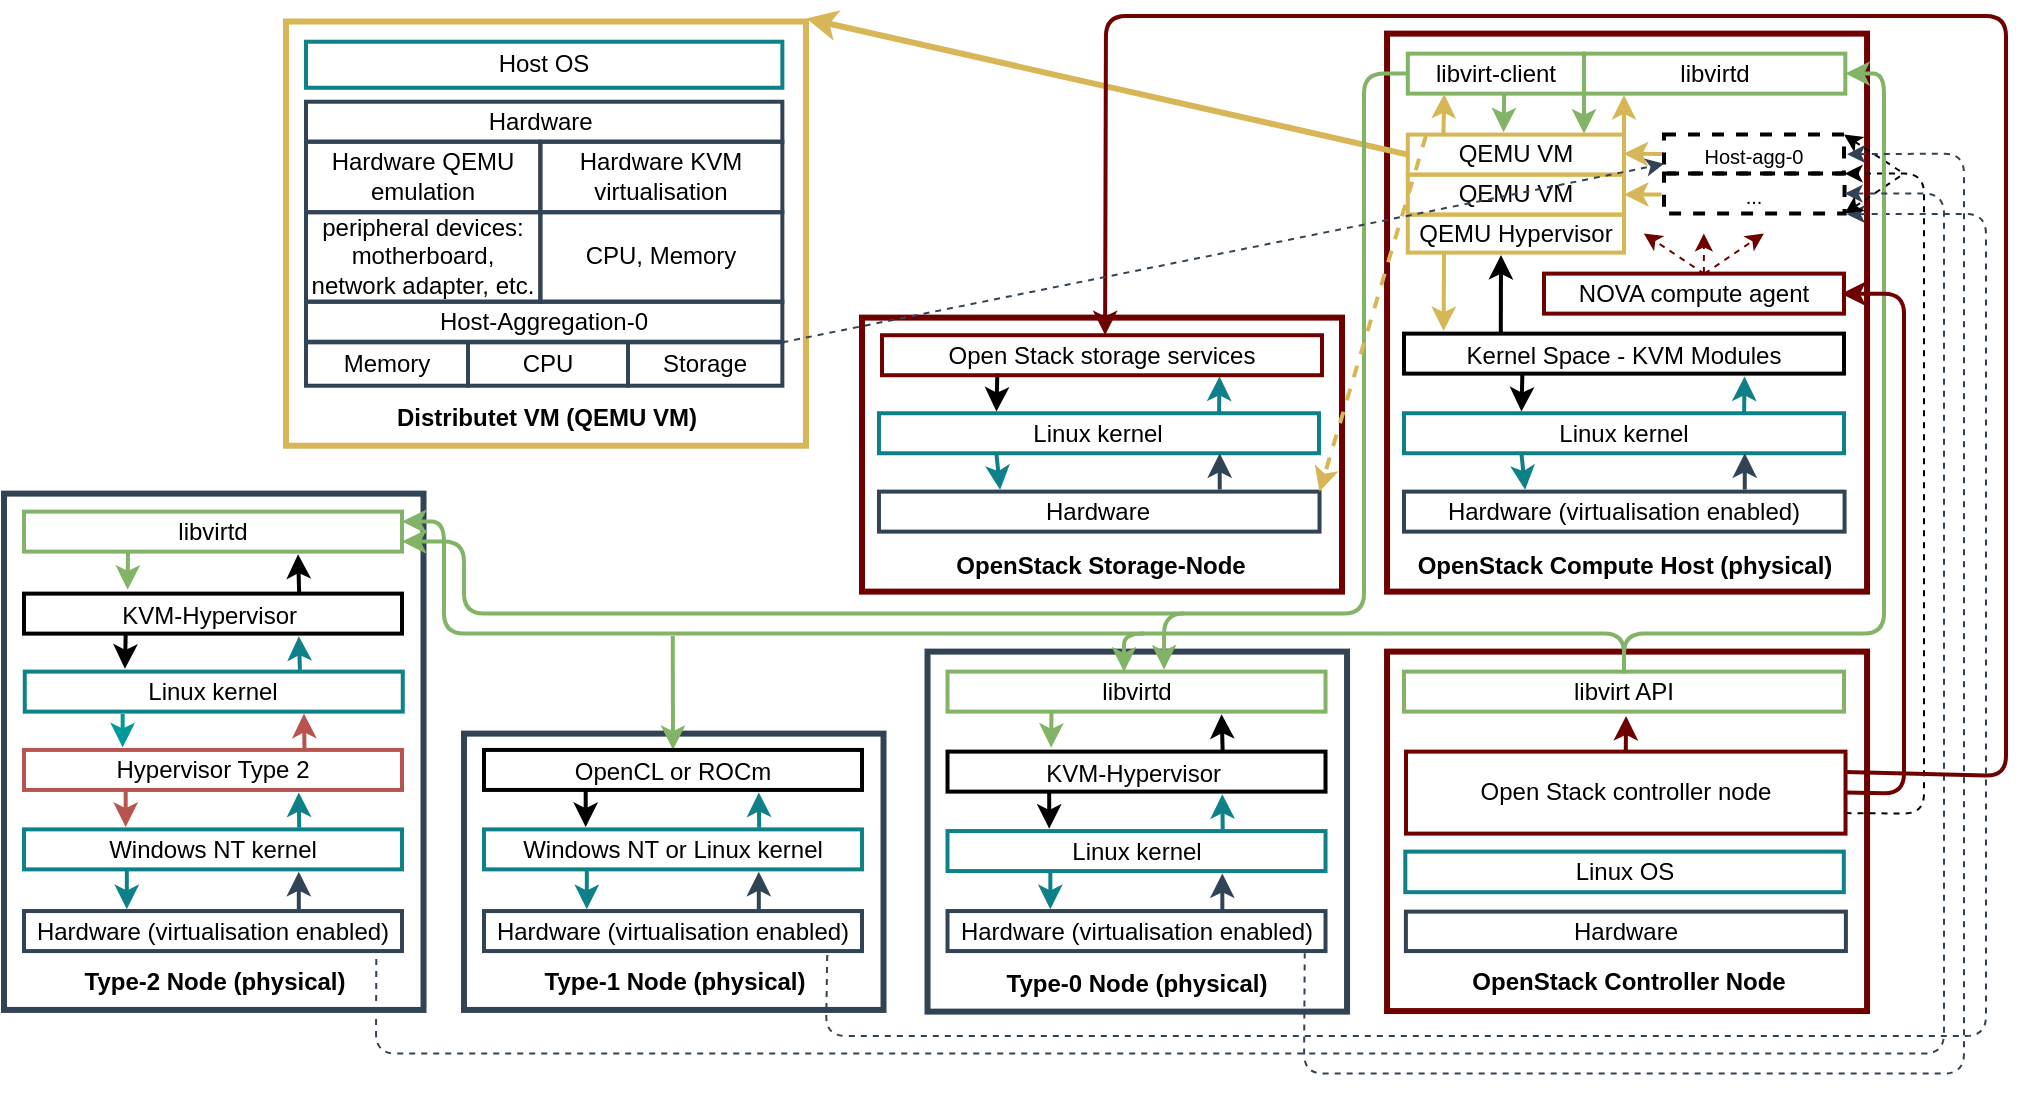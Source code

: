 <mxfile>
    <diagram name="Page-1" id="va71ISP4y1agQrzHW1o9">
        <mxGraphModel dx="203" dy="678" grid="1" gridSize="10" guides="1" tooltips="1" connect="1" arrows="1" fold="1" page="1" pageScale="1" pageWidth="1169" pageHeight="827" math="0" shadow="0">
            <root>
                <mxCell id="0"/>
                <mxCell id="1" parent="0"/>
                <mxCell id="118" value="" style="rounded=0;whiteSpace=wrap;html=1;fillColor=none;strokeWidth=3;strokeColor=#6F0000;fontColor=default;" parent="1" vertex="1">
                    <mxGeometry x="1944.52" y="157.81" width="240" height="279" as="geometry"/>
                </mxCell>
                <mxCell id="164" value="&lt;span style=&quot;&quot;&gt;&lt;font style=&quot;font-size: 12px;&quot;&gt;&lt;br&gt;libvirt-client&lt;br&gt;&lt;br&gt;&lt;/font&gt;&lt;/span&gt;" style="rounded=0;whiteSpace=wrap;html=1;fillColor=none;strokeWidth=2;strokeColor=#82b366;gradientColor=#97d077;fontColor=default;" parent="1" vertex="1">
                    <mxGeometry x="1954.9" y="167.81" width="88.1" height="20" as="geometry"/>
                </mxCell>
                <mxCell id="Me8EsNK5uaYhPXKDHx72-3" value="" style="rounded=0;whiteSpace=wrap;html=1;fillColor=none;strokeWidth=3;strokeColor=#6F0000;fontColor=default;" parent="1" vertex="1">
                    <mxGeometry x="1944.52" y="466.81" width="240" height="179.72" as="geometry"/>
                </mxCell>
                <mxCell id="Me8EsNK5uaYhPXKDHx72-7" value="&lt;font style=&quot;font-size: 12px;&quot;&gt;libvirt API&lt;/font&gt;" style="rounded=0;whiteSpace=wrap;html=1;fillColor=none;strokeWidth=2;strokeColor=#82b366;gradientColor=#97d077;fontColor=default;" parent="1" vertex="1">
                    <mxGeometry x="1953" y="476.81" width="220" height="20" as="geometry"/>
                </mxCell>
                <mxCell id="Me8EsNK5uaYhPXKDHx72-8" value="&lt;span style=&quot;&quot;&gt;&lt;font style=&quot;font-size: 12px;&quot;&gt;Linux OS&lt;/font&gt;&lt;/span&gt;" style="rounded=0;whiteSpace=wrap;html=1;fillColor=none;strokeWidth=2;strokeColor=#0e8088;fontColor=default;" parent="1" vertex="1">
                    <mxGeometry x="1953.66" y="566.81" width="219.24" height="20.28" as="geometry"/>
                </mxCell>
                <mxCell id="225" style="edgeStyle=none;html=1;exitX=0.5;exitY=0;exitDx=0;exitDy=0;fillColor=#a20025;strokeColor=#6F0000;strokeWidth=2;entryX=0.498;entryY=0.179;entryDx=0;entryDy=0;entryPerimeter=0;" parent="1" source="Me8EsNK5uaYhPXKDHx72-11" target="Me8EsNK5uaYhPXKDHx72-3" edge="1">
                    <mxGeometry relative="1" as="geometry">
                        <mxPoint x="2044.76" y="497.81" as="targetPoint"/>
                    </mxGeometry>
                </mxCell>
                <mxCell id="315" style="edgeStyle=none;html=1;exitX=1;exitY=0.75;exitDx=0;exitDy=0;entryX=1;entryY=0;entryDx=0;entryDy=0;strokeWidth=1;fontSize=10;startArrow=none;startFill=0;endArrow=classic;endFill=1;fillColor=none;dashed=1;" parent="1" source="Me8EsNK5uaYhPXKDHx72-11" target="282" edge="1">
                    <mxGeometry relative="1" as="geometry">
                        <Array as="points">
                            <mxPoint x="2213" y="547.81"/>
                            <mxPoint x="2213" y="227.81"/>
                        </Array>
                    </mxGeometry>
                </mxCell>
                <mxCell id="Me8EsNK5uaYhPXKDHx72-11" value="&lt;font style=&quot;font-size: 12px;&quot;&gt;Open Stack controller node&lt;/font&gt;" style="rounded=0;whiteSpace=wrap;html=1;fillColor=none;strokeWidth=2;strokeColor=#6F0000;fontColor=default;" parent="1" vertex="1">
                    <mxGeometry x="1954" y="516.81" width="219.76" height="41" as="geometry"/>
                </mxCell>
                <mxCell id="Me8EsNK5uaYhPXKDHx72-15" value="&lt;span style=&quot;&quot;&gt;&lt;font style=&quot;font-size: 12px;&quot;&gt;Hardware&lt;/font&gt;&lt;/span&gt;" style="rounded=0;whiteSpace=wrap;html=1;fillColor=none;strokeWidth=2;strokeColor=#314354;fontColor=default;" parent="1" vertex="1">
                    <mxGeometry x="1953.95" y="596.81" width="220" height="19.72" as="geometry"/>
                </mxCell>
                <mxCell id="Me8EsNK5uaYhPXKDHx72-31" value="" style="rounded=0;whiteSpace=wrap;html=1;fillColor=none;strokeWidth=3;strokeColor=#314354;fontColor=default;" parent="1" vertex="1">
                    <mxGeometry x="1714.76" y="466.81" width="209.76" height="180" as="geometry"/>
                </mxCell>
                <mxCell id="155" style="edgeStyle=none;html=1;exitX=0.269;exitY=1.03;exitDx=0;exitDy=0;entryX=0.269;entryY=-0.06;entryDx=0;entryDy=0;strokeColor=default;strokeWidth=2;fontSize=21;startArrow=none;startFill=0;endArrow=classic;endFill=1;exitPerimeter=0;entryPerimeter=0;" parent="1" source="Me8EsNK5uaYhPXKDHx72-33" target="Me8EsNK5uaYhPXKDHx72-34" edge="1">
                    <mxGeometry relative="1" as="geometry"/>
                </mxCell>
                <mxCell id="170" style="edgeStyle=none;html=1;exitX=0.728;exitY=0;exitDx=0;exitDy=0;entryX=0.725;entryY=1.064;entryDx=0;entryDy=0;entryPerimeter=0;strokeWidth=2;fontSize=12;startArrow=none;startFill=0;endArrow=classic;endFill=1;exitPerimeter=0;fillColor=none;" parent="1" source="Me8EsNK5uaYhPXKDHx72-33" target="112" edge="1">
                    <mxGeometry relative="1" as="geometry"/>
                </mxCell>
                <mxCell id="Me8EsNK5uaYhPXKDHx72-33" value="&lt;span style=&quot;font-size: 12px;&quot;&gt;KVM-Hypervisor&amp;nbsp;&lt;/span&gt;" style="rounded=0;whiteSpace=wrap;html=1;strokeWidth=2;fontSize=14;fillColor=none;fontColor=default;" parent="1" vertex="1">
                    <mxGeometry x="1724.76" y="516.81" width="189" height="20" as="geometry"/>
                </mxCell>
                <mxCell id="156" style="edgeStyle=none;html=1;exitX=0.272;exitY=1.034;exitDx=0;exitDy=0;entryX=0.272;entryY=-0.046;entryDx=0;entryDy=0;strokeColor=#0e8088;strokeWidth=2;fontSize=21;startArrow=none;startFill=0;endArrow=classic;endFill=1;fillColor=#b0e3e6;entryPerimeter=0;exitPerimeter=0;" parent="1" source="Me8EsNK5uaYhPXKDHx72-34" target="Me8EsNK5uaYhPXKDHx72-35" edge="1">
                    <mxGeometry relative="1" as="geometry"/>
                </mxCell>
                <mxCell id="169" style="edgeStyle=none;html=1;exitX=0.728;exitY=-0.042;exitDx=0;exitDy=0;entryX=0.727;entryY=1.064;entryDx=0;entryDy=0;entryPerimeter=0;strokeColor=#0e8088;strokeWidth=2;fontSize=12;startArrow=none;startFill=0;endArrow=classic;endFill=1;exitPerimeter=0;fillColor=#b0e3e6;" parent="1" source="Me8EsNK5uaYhPXKDHx72-34" target="Me8EsNK5uaYhPXKDHx72-33" edge="1">
                    <mxGeometry relative="1" as="geometry"/>
                </mxCell>
                <mxCell id="Me8EsNK5uaYhPXKDHx72-34" value="&lt;span style=&quot;&quot;&gt;&lt;font style=&quot;font-size: 12px;&quot;&gt;Linux kernel&lt;/font&gt;&lt;/span&gt;" style="rounded=0;whiteSpace=wrap;html=1;fillColor=none;strokeWidth=2;strokeColor=#0e8088;fontColor=default;" parent="1" vertex="1">
                    <mxGeometry x="1724.76" y="556.53" width="189" height="20" as="geometry"/>
                </mxCell>
                <mxCell id="168" style="edgeStyle=none;html=1;exitX=0.727;exitY=-0.034;exitDx=0;exitDy=0;strokeColor=#314354;strokeWidth=2;fontSize=12;startArrow=none;startFill=0;endArrow=classic;endFill=1;exitPerimeter=0;entryX=0.727;entryY=1.059;entryDx=0;entryDy=0;entryPerimeter=0;" parent="1" source="Me8EsNK5uaYhPXKDHx72-35" target="Me8EsNK5uaYhPXKDHx72-34" edge="1">
                    <mxGeometry relative="1" as="geometry">
                        <mxPoint x="1853.76" y="576.81" as="targetPoint"/>
                    </mxGeometry>
                </mxCell>
                <mxCell id="Me8EsNK5uaYhPXKDHx72-35" value="&lt;span style=&quot;&quot;&gt;&lt;font style=&quot;font-size: 12px;&quot;&gt;Hardware (virtualisation enabled)&lt;/font&gt;&lt;/span&gt;" style="rounded=0;whiteSpace=wrap;html=1;fillColor=none;strokeWidth=2;strokeColor=#314354;fontColor=default;" parent="1" vertex="1">
                    <mxGeometry x="1724.76" y="596.53" width="189" height="20" as="geometry"/>
                </mxCell>
                <mxCell id="Me8EsNK5uaYhPXKDHx72-47" value="&lt;font size=&quot;1&quot; style=&quot;&quot;&gt;&lt;b style=&quot;font-size: 12px;&quot;&gt;OpenStack Controller Node&lt;/b&gt;&lt;/font&gt;" style="text;html=1;align=center;verticalAlign=middle;resizable=0;points=[];autosize=1;strokeColor=none;fillColor=none;fontSize=14;fontColor=default;" parent="1" vertex="1">
                    <mxGeometry x="1974.52" y="616.25" width="180" height="30" as="geometry"/>
                </mxCell>
                <mxCell id="Me8EsNK5uaYhPXKDHx72-49" value="&lt;b style=&quot;&quot;&gt;&lt;font style=&quot;font-size: 14px;&quot;&gt;&amp;nbsp;&lt;/font&gt;&lt;/b&gt;" style="text;html=1;align=center;verticalAlign=middle;resizable=0;points=[];autosize=1;strokeColor=none;fillColor=none;fontSize=14;fontColor=default;" parent="1" vertex="1">
                    <mxGeometry x="1788.76" y="616.53" width="30" height="30" as="geometry"/>
                </mxCell>
                <mxCell id="29" value="" style="rounded=0;whiteSpace=wrap;html=1;strokeWidth=3;fillColor=none;strokeColor=#d6b656;gradientColor=#ffd966;" parent="1" vertex="1">
                    <mxGeometry x="1394" y="151.76" width="260" height="212.1" as="geometry"/>
                </mxCell>
                <mxCell id="30" value="&lt;span style=&quot;&quot;&gt;&lt;font style=&quot;font-size: 12px;&quot;&gt;Host OS&lt;/font&gt;&lt;/span&gt;" style="rounded=0;whiteSpace=wrap;html=1;fillColor=none;strokeWidth=2;strokeColor=#0e8088;fontColor=default;" parent="1" vertex="1">
                    <mxGeometry x="1404" y="161.86" width="238.18" height="23.02" as="geometry"/>
                </mxCell>
                <mxCell id="31" value="&lt;span style=&quot;&quot;&gt;&lt;font style=&quot;font-size: 12px;&quot;&gt;Hardware QEMU emulation&lt;/font&gt;&lt;/span&gt;" style="rounded=0;whiteSpace=wrap;html=1;fillColor=none;strokeWidth=2;strokeColor=#314354;fontColor=default;" parent="1" vertex="1">
                    <mxGeometry x="1404" y="211.86" width="117.18" height="35.25" as="geometry"/>
                </mxCell>
                <mxCell id="50" value="&lt;span style=&quot;&quot;&gt;&lt;font style=&quot;font-size: 12px;&quot;&gt;Hardware KVM virtualisation&lt;/font&gt;&lt;/span&gt;" style="rounded=0;whiteSpace=wrap;html=1;fillColor=none;strokeWidth=2;strokeColor=#314354;fontColor=default;" parent="1" vertex="1">
                    <mxGeometry x="1521.18" y="211.86" width="121" height="35.25" as="geometry"/>
                </mxCell>
                <mxCell id="335" style="edgeStyle=none;html=1;exitX=0.533;exitY=-0.013;exitDx=0;exitDy=0;entryX=0.66;entryY=0.358;entryDx=0;entryDy=0;entryPerimeter=0;dashed=1;strokeWidth=1;exitPerimeter=0;fillColor=#a20025;strokeColor=#6F0000;" parent="1" source="51" target="118" edge="1">
                    <mxGeometry relative="1" as="geometry"/>
                </mxCell>
                <mxCell id="336" style="edgeStyle=none;html=1;exitX=0.535;exitY=0.01;exitDx=0;exitDy=0;entryX=0.535;entryY=0.358;entryDx=0;entryDy=0;entryPerimeter=0;dashed=1;strokeWidth=1;exitPerimeter=0;fillColor=#a20025;strokeColor=#6F0000;" parent="1" source="51" target="118" edge="1">
                    <mxGeometry relative="1" as="geometry"/>
                </mxCell>
                <mxCell id="337" style="edgeStyle=none;html=1;exitX=0.535;exitY=0.002;exitDx=0;exitDy=0;dashed=1;strokeWidth=1;exitPerimeter=0;fillColor=#a20025;strokeColor=#6F0000;entryX=0.785;entryY=0.358;entryDx=0;entryDy=0;entryPerimeter=0;" parent="1" source="51" target="118" edge="1">
                    <mxGeometry relative="1" as="geometry">
                        <mxPoint x="2133" y="257.81" as="targetPoint"/>
                    </mxGeometry>
                </mxCell>
                <mxCell id="51" value="NOVA compute agent" style="rounded=0;whiteSpace=wrap;html=1;fillColor=none;strokeWidth=2;strokeColor=#6F0000;fontColor=default;" parent="1" vertex="1">
                    <mxGeometry x="2023" y="277.81" width="150" height="20" as="geometry"/>
                </mxCell>
                <mxCell id="52" value="&lt;font size=&quot;1&quot; style=&quot;&quot;&gt;&lt;b style=&quot;font-size: 12px;&quot;&gt;Distributet VM (QEMU VM)&lt;/b&gt;&lt;/font&gt;" style="text;html=1;align=center;verticalAlign=middle;resizable=0;points=[];autosize=1;strokeColor=none;fillColor=none;fontSize=16;fontColor=default;" parent="1" vertex="1">
                    <mxGeometry x="1438.59" y="332.86" width="170" height="30" as="geometry"/>
                </mxCell>
                <mxCell id="53" value="&lt;span style=&quot;&quot;&gt;&lt;font style=&quot;font-size: 12px;&quot;&gt;Hardware&amp;nbsp;&lt;/font&gt;&lt;/span&gt;" style="rounded=0;whiteSpace=wrap;html=1;fillColor=none;strokeWidth=2;strokeColor=#314354;fontColor=default;" parent="1" vertex="1">
                    <mxGeometry x="1404" y="191.86" width="238.18" height="20" as="geometry"/>
                </mxCell>
                <mxCell id="54" value="CPU, Memory" style="rounded=0;whiteSpace=wrap;html=1;fillColor=none;strokeWidth=2;strokeColor=#314354;fontColor=default;" parent="1" vertex="1">
                    <mxGeometry x="1521.18" y="247.11" width="121" height="44.75" as="geometry"/>
                </mxCell>
                <mxCell id="55" value="peripheral devices: motherboard, network adapter, etc." style="rounded=0;whiteSpace=wrap;html=1;fillColor=none;strokeWidth=2;strokeColor=#314354;fontColor=default;" parent="1" vertex="1">
                    <mxGeometry x="1404" y="247.11" width="117.18" height="44.75" as="geometry"/>
                </mxCell>
                <mxCell id="152" style="edgeStyle=none;html=1;exitX=0.275;exitY=1.034;exitDx=0;exitDy=0;entryX=0.274;entryY=-0.098;entryDx=0;entryDy=0;strokeColor=#82b366;strokeWidth=2;fontSize=21;startArrow=none;startFill=0;endArrow=classic;endFill=1;entryPerimeter=0;fillColor=#d5e8d4;gradientColor=#97d077;exitPerimeter=0;" parent="1" source="112" target="Me8EsNK5uaYhPXKDHx72-33" edge="1">
                    <mxGeometry relative="1" as="geometry"/>
                </mxCell>
                <mxCell id="112" value="&lt;span style=&quot;&quot;&gt;&lt;font style=&quot;font-size: 12px;&quot;&gt;&lt;br&gt;libvirtd&lt;br&gt;&lt;br&gt;&lt;/font&gt;&lt;/span&gt;" style="rounded=0;whiteSpace=wrap;html=1;fillColor=none;strokeWidth=2;strokeColor=#82b366;gradientColor=#97d077;fontColor=default;" parent="1" vertex="1">
                    <mxGeometry x="1724.76" y="476.81" width="189" height="20" as="geometry"/>
                </mxCell>
                <mxCell id="125" value="Hardware (virtualisation enabled)" style="rounded=0;whiteSpace=wrap;html=1;fillColor=none;strokeWidth=2;strokeColor=#314354;fontColor=default;" parent="1" vertex="1">
                    <mxGeometry x="1953" y="386.81" width="220.28" height="20" as="geometry"/>
                </mxCell>
                <mxCell id="161" style="edgeStyle=none;html=1;exitX=0.269;exitY=0.996;exitDx=0;exitDy=0;entryX=0.267;entryY=-0.042;entryDx=0;entryDy=0;entryPerimeter=0;strokeColor=default;strokeWidth=2;fontSize=12;startArrow=none;startFill=0;endArrow=classic;endFill=1;exitPerimeter=0;" parent="1" source="130" target="157" edge="1">
                    <mxGeometry relative="1" as="geometry"/>
                </mxCell>
                <mxCell id="180" style="edgeStyle=none;html=1;entryX=0.431;entryY=1.061;entryDx=0;entryDy=0;strokeWidth=2;fontSize=12;startArrow=none;startFill=0;endArrow=classic;endFill=1;fillColor=none;entryPerimeter=0;exitX=0.22;exitY=-0.007;exitDx=0;exitDy=0;exitPerimeter=0;" parent="1" source="130" target="133" edge="1">
                    <mxGeometry relative="1" as="geometry">
                        <mxPoint x="2003" y="267.81" as="sourcePoint"/>
                    </mxGeometry>
                </mxCell>
                <mxCell id="130" value="&lt;span style=&quot;font-size: 12px;&quot;&gt;Kernel Space - KVM Modules&lt;/span&gt;" style="rounded=0;whiteSpace=wrap;html=1;strokeWidth=2;fontSize=14;fillColor=none;fontColor=default;" parent="1" vertex="1">
                    <mxGeometry x="1953" y="307.81" width="220" height="20" as="geometry"/>
                </mxCell>
                <mxCell id="405" style="edgeStyle=none;html=1;exitX=1;exitY=0.5;exitDx=0;exitDy=0;entryX=-0.013;entryY=0.52;entryDx=0;entryDy=0;entryPerimeter=0;fillColor=#fff2cc;gradientColor=#ffd966;strokeColor=#d6b656;strokeWidth=2;startArrow=classic;startFill=1;endArrow=none;endFill=0;" parent="1" source="140" target="282" edge="1">
                    <mxGeometry relative="1" as="geometry"/>
                </mxCell>
                <mxCell id="140" value="&lt;font style=&quot;&quot;&gt;QEMU VM&lt;br&gt;&lt;/font&gt;" style="rounded=0;whiteSpace=wrap;html=1;fillColor=none;strokeWidth=2;strokeColor=#d6b656;gradientColor=#ffd966;" parent="1" vertex="1">
                    <mxGeometry x="1954.9" y="228.31" width="108.1" height="20" as="geometry"/>
                </mxCell>
                <mxCell id="174" style="edgeStyle=none;html=1;exitX=0.165;exitY=-0.02;exitDx=0;exitDy=0;entryX=0.119;entryY=0.108;entryDx=0;entryDy=0;strokeColor=#d6b656;strokeWidth=2;fontSize=14;startArrow=none;startFill=0;endArrow=classic;endFill=1;fillColor=#fff2cc;gradientColor=#ffd966;exitPerimeter=0;entryPerimeter=0;" parent="1" source="141" target="118" edge="1">
                    <mxGeometry relative="1" as="geometry"/>
                </mxCell>
                <mxCell id="284" style="edgeStyle=none;html=1;exitX=0.998;exitY=0.475;exitDx=0;exitDy=0;entryX=0;entryY=0.5;entryDx=0;entryDy=0;strokeWidth=2;endArrow=none;endFill=0;exitPerimeter=0;fillColor=#fff2cc;gradientColor=#ffd966;strokeColor=#d6b656;startArrow=classic;startFill=1;" parent="1" source="141" target="281" edge="1">
                    <mxGeometry relative="1" as="geometry"/>
                </mxCell>
                <mxCell id="324" style="edgeStyle=none;html=1;exitX=0;exitY=0.5;exitDx=0;exitDy=0;entryX=1.001;entryY=-0.007;entryDx=0;entryDy=0;strokeColor=#d6b656;strokeWidth=3;fontSize=10;startArrow=none;startFill=0;endArrow=classic;endFill=1;fillColor=#fff2cc;gradientColor=#ffd966;entryPerimeter=0;" parent="1" source="141" target="29" edge="1">
                    <mxGeometry relative="1" as="geometry"/>
                </mxCell>
                <mxCell id="141" value="&lt;font style=&quot;&quot;&gt;QEMU VM&lt;br&gt;&lt;/font&gt;" style="rounded=0;whiteSpace=wrap;html=1;fillColor=none;strokeWidth=2;strokeColor=#d6b656;gradientColor=#ffd966;" parent="1" vertex="1">
                    <mxGeometry x="1954.9" y="208.31" width="108.1" height="20" as="geometry"/>
                </mxCell>
                <mxCell id="157" value="&lt;span style=&quot;&quot;&gt;&lt;font style=&quot;font-size: 12px;&quot;&gt;Linux kernel&lt;/font&gt;&lt;/span&gt;" style="rounded=0;whiteSpace=wrap;html=1;fillColor=none;strokeWidth=2;strokeColor=#0e8088;fontColor=default;" parent="1" vertex="1">
                    <mxGeometry x="1953" y="347.62" width="220" height="20" as="geometry"/>
                </mxCell>
                <mxCell id="166" style="edgeStyle=none;html=1;entryX=0.09;entryY=-0.065;entryDx=0;entryDy=0;entryPerimeter=0;strokeColor=#d6b656;strokeWidth=2;fontSize=12;startArrow=none;startFill=0;endArrow=classic;endFill=1;fillColor=#fff2cc;gradientColor=#ffd966;" parent="1" target="130" edge="1">
                    <mxGeometry relative="1" as="geometry">
                        <mxPoint x="1973" y="267.81" as="sourcePoint"/>
                    </mxGeometry>
                </mxCell>
                <mxCell id="133" value="&lt;font style=&quot;&quot;&gt;QEMU Hypervisor&lt;br&gt;&lt;/font&gt;" style="rounded=0;whiteSpace=wrap;html=1;fillColor=none;strokeWidth=2;strokeColor=#d6b656;gradientColor=#ffd966;" parent="1" vertex="1">
                    <mxGeometry x="1954.9" y="248.31" width="108.1" height="19" as="geometry"/>
                </mxCell>
                <mxCell id="159" value="&lt;b style=&quot;font-size: 12px;&quot;&gt;&lt;span style=&quot;&quot;&gt;OpenStack Compute Host (physical)&lt;/span&gt;&lt;/b&gt;" style="text;html=1;align=center;verticalAlign=middle;resizable=0;points=[];autosize=1;strokeColor=none;fillColor=none;fontSize=14;fontColor=default;" parent="1" vertex="1">
                    <mxGeometry x="1948.28" y="407.81" width="230" height="30" as="geometry"/>
                </mxCell>
                <mxCell id="162" value="&lt;font size=&quot;1&quot;&gt;&lt;b style=&quot;font-size: 12px;&quot;&gt;Type-0 Node&amp;nbsp;&lt;/b&gt;&lt;/font&gt;&lt;b style=&quot;font-size: 12px;&quot;&gt;(physical)&lt;/b&gt;" style="text;html=1;align=center;verticalAlign=middle;resizable=0;points=[];autosize=1;strokeColor=none;fillColor=none;fontSize=14;fontColor=default;" parent="1" vertex="1">
                    <mxGeometry x="1744.26" y="616.53" width="150" height="30" as="geometry"/>
                </mxCell>
                <mxCell id="163" style="edgeStyle=none;html=1;exitX=0.267;exitY=1.02;exitDx=0;exitDy=0;entryX=0.275;entryY=-0.044;entryDx=0;entryDy=0;strokeColor=#0e8088;strokeWidth=2;fontSize=21;startArrow=none;startFill=0;endArrow=classic;endFill=1;fillColor=#b0e3e6;exitPerimeter=0;entryPerimeter=0;" parent="1" source="157" target="125" edge="1">
                    <mxGeometry relative="1" as="geometry">
                        <mxPoint x="2012.52" y="369.24" as="sourcePoint"/>
                        <mxPoint x="2012.52" y="389.24" as="targetPoint"/>
                    </mxGeometry>
                </mxCell>
                <mxCell id="175" style="edgeStyle=none;html=1;exitX=0.244;exitY=0.108;exitDx=0;exitDy=0;entryX=0.443;entryY=-0.058;entryDx=0;entryDy=0;entryPerimeter=0;strokeColor=#82b366;strokeWidth=2;fontSize=14;startArrow=none;startFill=0;endArrow=classic;endFill=1;fillColor=#d5e8d4;gradientColor=#97d077;exitPerimeter=0;" parent="1" source="118" target="141" edge="1">
                    <mxGeometry relative="1" as="geometry"/>
                </mxCell>
                <mxCell id="176" style="edgeStyle=none;html=1;exitX=0;exitY=1;exitDx=0;exitDy=0;strokeColor=#82b366;strokeWidth=2;fontSize=14;startArrow=none;startFill=0;endArrow=classic;endFill=1;fillColor=#d5e8d4;gradientColor=#97d077;" parent="1" source="165" edge="1">
                    <mxGeometry relative="1" as="geometry">
                        <mxPoint x="2043" y="207.81" as="targetPoint"/>
                    </mxGeometry>
                </mxCell>
                <mxCell id="165" value="&lt;span style=&quot;&quot;&gt;&lt;font style=&quot;font-size: 12px;&quot;&gt;libvirtd&lt;br&gt;&lt;/font&gt;&lt;/span&gt;" style="rounded=0;whiteSpace=wrap;html=1;fillColor=none;strokeWidth=2;strokeColor=#82b366;gradientColor=#97d077;fontColor=default;" parent="1" vertex="1">
                    <mxGeometry x="2043" y="167.81" width="130.66" height="20" as="geometry"/>
                </mxCell>
                <mxCell id="177" style="edgeStyle=none;html=1;entryX=0.153;entryY=1.035;entryDx=0;entryDy=0;entryPerimeter=0;strokeColor=#d6b656;strokeWidth=2;fontSize=14;startArrow=none;startFill=0;endArrow=classic;endFill=1;fillColor=#fff2cc;gradientColor=#ffd966;exitX=1;exitY=0;exitDx=0;exitDy=0;" parent="1" source="141" target="165" edge="1">
                    <mxGeometry relative="1" as="geometry">
                        <mxPoint x="2092.9" y="212.53" as="sourcePoint"/>
                        <mxPoint x="2092.909" y="189.19" as="targetPoint"/>
                    </mxGeometry>
                </mxCell>
                <mxCell id="178" style="edgeStyle=none;html=1;exitX=0.727;exitY=-0.034;exitDx=0;exitDy=0;strokeColor=#314354;strokeWidth=2;fontSize=12;startArrow=none;startFill=0;endArrow=classic;endFill=1;exitPerimeter=0;entryX=0.727;entryY=1.059;entryDx=0;entryDy=0;entryPerimeter=0;" parent="1" edge="1">
                    <mxGeometry relative="1" as="geometry">
                        <mxPoint x="2123.38" y="385.76" as="sourcePoint"/>
                        <mxPoint x="2123.38" y="367.62" as="targetPoint"/>
                    </mxGeometry>
                </mxCell>
                <mxCell id="179" style="edgeStyle=none;html=1;exitX=0.773;exitY=-0.001;exitDx=0;exitDy=0;entryX=0.774;entryY=1.07;entryDx=0;entryDy=0;entryPerimeter=0;strokeColor=#0e8088;strokeWidth=2;fontSize=12;startArrow=none;startFill=0;endArrow=classic;endFill=1;exitPerimeter=0;fillColor=#b0e3e6;" parent="1" source="157" target="130" edge="1">
                    <mxGeometry relative="1" as="geometry">
                        <mxPoint x="2123.6" y="347.62" as="sourcePoint"/>
                        <mxPoint x="2123.38" y="330.02" as="targetPoint"/>
                    </mxGeometry>
                </mxCell>
                <mxCell id="199" value="Host-Aggregation-0" style="rounded=0;whiteSpace=wrap;html=1;fillColor=none;strokeWidth=2;strokeColor=#314354;fontColor=default;" parent="1" vertex="1">
                    <mxGeometry x="1404" y="291.86" width="238.18" height="20" as="geometry"/>
                </mxCell>
                <mxCell id="248" value="" style="rounded=0;whiteSpace=wrap;html=1;fillColor=none;strokeWidth=3;strokeColor=#314354;fontColor=default;" parent="1" vertex="1">
                    <mxGeometry x="1483" y="507.81" width="209.76" height="138.16" as="geometry"/>
                </mxCell>
                <mxCell id="249" style="edgeStyle=none;html=1;exitX=0.269;exitY=1.03;exitDx=0;exitDy=0;entryX=0.269;entryY=-0.06;entryDx=0;entryDy=0;strokeColor=default;strokeWidth=2;fontSize=21;startArrow=none;startFill=0;endArrow=classic;endFill=1;exitPerimeter=0;entryPerimeter=0;" parent="1" source="251" target="254" edge="1">
                    <mxGeometry relative="1" as="geometry"/>
                </mxCell>
                <mxCell id="406" style="edgeStyle=none;html=1;exitX=0.5;exitY=0;exitDx=0;exitDy=0;strokeWidth=2;fillColor=#d5e8d4;gradientColor=#97d077;strokeColor=#82b366;startArrow=classic;startFill=1;endArrow=none;endFill=0;" parent="1" source="251" edge="1">
                    <mxGeometry relative="1" as="geometry">
                        <mxPoint x="1587.389" y="459" as="targetPoint"/>
                    </mxGeometry>
                </mxCell>
                <mxCell id="251" value="&lt;span style=&quot;font-size: 12px;&quot;&gt;OpenCL or ROCm&lt;/span&gt;" style="rounded=0;whiteSpace=wrap;html=1;strokeWidth=2;fontSize=14;fillColor=none;fontColor=default;" parent="1" vertex="1">
                    <mxGeometry x="1493" y="515.97" width="189" height="20" as="geometry"/>
                </mxCell>
                <mxCell id="252" style="edgeStyle=none;html=1;exitX=0.272;exitY=1.034;exitDx=0;exitDy=0;entryX=0.272;entryY=-0.046;entryDx=0;entryDy=0;strokeColor=#0e8088;strokeWidth=2;fontSize=21;startArrow=none;startFill=0;endArrow=classic;endFill=1;fillColor=#b0e3e6;entryPerimeter=0;exitPerimeter=0;" parent="1" source="254" target="256" edge="1">
                    <mxGeometry relative="1" as="geometry"/>
                </mxCell>
                <mxCell id="253" style="edgeStyle=none;html=1;exitX=0.728;exitY=-0.042;exitDx=0;exitDy=0;entryX=0.727;entryY=1.064;entryDx=0;entryDy=0;entryPerimeter=0;strokeColor=#0e8088;strokeWidth=2;fontSize=12;startArrow=none;startFill=0;endArrow=classic;endFill=1;exitPerimeter=0;fillColor=#b0e3e6;" parent="1" source="254" target="251" edge="1">
                    <mxGeometry relative="1" as="geometry"/>
                </mxCell>
                <mxCell id="254" value="Windows NT or Linux kernel" style="rounded=0;whiteSpace=wrap;html=1;fillColor=none;strokeWidth=2;strokeColor=#0e8088;fontColor=default;" parent="1" vertex="1">
                    <mxGeometry x="1493" y="555.69" width="189" height="20" as="geometry"/>
                </mxCell>
                <mxCell id="255" style="edgeStyle=none;html=1;exitX=0.727;exitY=-0.034;exitDx=0;exitDy=0;strokeColor=#314354;strokeWidth=2;fontSize=12;startArrow=none;startFill=0;endArrow=classic;endFill=1;exitPerimeter=0;entryX=0.727;entryY=1.059;entryDx=0;entryDy=0;entryPerimeter=0;" parent="1" source="256" target="254" edge="1">
                    <mxGeometry relative="1" as="geometry">
                        <mxPoint x="1622" y="575.97" as="targetPoint"/>
                    </mxGeometry>
                </mxCell>
                <mxCell id="407" style="edgeStyle=none;html=1;exitX=0.908;exitY=1.097;exitDx=0;exitDy=0;strokeWidth=1;startArrow=none;startFill=0;endArrow=classic;endFill=1;entryX=1.012;entryY=1.013;entryDx=0;entryDy=0;entryPerimeter=0;dashed=1;fillColor=#647687;strokeColor=#314354;exitPerimeter=0;" parent="1" source="256" target="282" edge="1">
                    <mxGeometry relative="1" as="geometry">
                        <mxPoint x="2204" y="229.571" as="targetPoint"/>
                        <Array as="points">
                            <mxPoint x="1664" y="659"/>
                            <mxPoint x="2244" y="659"/>
                            <mxPoint x="2244" y="248"/>
                        </Array>
                    </mxGeometry>
                </mxCell>
                <mxCell id="256" value="&lt;span style=&quot;&quot;&gt;&lt;font style=&quot;font-size: 12px;&quot;&gt;Hardware (virtualisation enabled)&lt;/font&gt;&lt;/span&gt;" style="rounded=0;whiteSpace=wrap;html=1;fillColor=none;strokeWidth=2;strokeColor=#314354;fontColor=default;" parent="1" vertex="1">
                    <mxGeometry x="1493" y="596.53" width="189" height="20" as="geometry"/>
                </mxCell>
                <mxCell id="257" value="&lt;b style=&quot;&quot;&gt;&lt;font style=&quot;font-size: 14px;&quot;&gt;&amp;nbsp;&lt;/font&gt;&lt;/b&gt;" style="text;html=1;align=center;verticalAlign=middle;resizable=0;points=[];autosize=1;strokeColor=none;fillColor=none;fontSize=14;fontColor=default;" parent="1" vertex="1">
                    <mxGeometry x="1557" y="615.69" width="30" height="30" as="geometry"/>
                </mxCell>
                <mxCell id="260" value="&lt;font size=&quot;1&quot; style=&quot;&quot;&gt;&lt;b style=&quot;font-size: 12px;&quot;&gt;Type-1 Node&amp;nbsp;&lt;/b&gt;&lt;/font&gt;&lt;b style=&quot;font-size: 12px;&quot;&gt;(physical)&lt;/b&gt;" style="text;html=1;align=center;verticalAlign=middle;resizable=0;points=[];autosize=1;strokeColor=none;fillColor=none;fontSize=14;fontColor=default;" parent="1" vertex="1">
                    <mxGeometry x="1512.5" y="615.69" width="150" height="30" as="geometry"/>
                </mxCell>
                <mxCell id="261" value="" style="rounded=0;whiteSpace=wrap;html=1;fillColor=none;strokeWidth=3;strokeColor=#314354;fontColor=default;" parent="1" vertex="1">
                    <mxGeometry x="1253" y="387.81" width="209.76" height="258.16" as="geometry"/>
                </mxCell>
                <mxCell id="262" style="edgeStyle=none;html=1;exitX=0.269;exitY=1.03;exitDx=0;exitDy=0;entryX=0.269;entryY=-0.06;entryDx=0;entryDy=0;strokeColor=#b85450;strokeWidth=2;fontSize=21;startArrow=none;startFill=0;endArrow=classic;endFill=1;exitPerimeter=0;entryPerimeter=0;fillColor=#f8cecc;gradientColor=#ea6b66;" parent="1" target="267" edge="1">
                    <mxGeometry relative="1" as="geometry">
                        <mxPoint x="1313.841" y="536.57" as="sourcePoint"/>
                    </mxGeometry>
                </mxCell>
                <mxCell id="265" style="edgeStyle=none;html=1;exitX=0.272;exitY=1.034;exitDx=0;exitDy=0;entryX=0.272;entryY=-0.046;entryDx=0;entryDy=0;strokeColor=#0e8088;strokeWidth=2;fontSize=21;startArrow=none;startFill=0;endArrow=classic;endFill=1;fillColor=#b0e3e6;entryPerimeter=0;exitPerimeter=0;" parent="1" source="267" target="269" edge="1">
                    <mxGeometry relative="1" as="geometry"/>
                </mxCell>
                <mxCell id="266" style="edgeStyle=none;html=1;exitX=0.728;exitY=-0.042;exitDx=0;exitDy=0;entryX=0.727;entryY=1.064;entryDx=0;entryDy=0;entryPerimeter=0;strokeColor=#0e8088;strokeWidth=2;fontSize=12;startArrow=none;startFill=0;endArrow=classic;endFill=1;exitPerimeter=0;fillColor=#b0e3e6;" parent="1" source="267" edge="1">
                    <mxGeometry relative="1" as="geometry">
                        <mxPoint x="1400.403" y="537.25" as="targetPoint"/>
                    </mxGeometry>
                </mxCell>
                <mxCell id="267" value="Windows NT kernel" style="rounded=0;whiteSpace=wrap;html=1;fillColor=none;strokeWidth=2;strokeColor=#0e8088;fontColor=default;" parent="1" vertex="1">
                    <mxGeometry x="1263" y="555.69" width="189" height="20" as="geometry"/>
                </mxCell>
                <mxCell id="268" style="edgeStyle=none;html=1;exitX=0.727;exitY=-0.034;exitDx=0;exitDy=0;strokeColor=#314354;strokeWidth=2;fontSize=12;startArrow=none;startFill=0;endArrow=classic;endFill=1;exitPerimeter=0;entryX=0.727;entryY=1.059;entryDx=0;entryDy=0;entryPerimeter=0;" parent="1" source="269" target="267" edge="1">
                    <mxGeometry relative="1" as="geometry">
                        <mxPoint x="1392" y="575.97" as="targetPoint"/>
                    </mxGeometry>
                </mxCell>
                <mxCell id="269" value="&lt;span style=&quot;&quot;&gt;&lt;font style=&quot;font-size: 12px;&quot;&gt;Hardware (virtualisation enabled)&lt;/font&gt;&lt;/span&gt;" style="rounded=0;whiteSpace=wrap;html=1;fillColor=none;strokeWidth=2;strokeColor=#314354;fontColor=default;" parent="1" vertex="1">
                    <mxGeometry x="1263" y="596.53" width="189" height="20" as="geometry"/>
                </mxCell>
                <mxCell id="270" value="&lt;b style=&quot;&quot;&gt;&lt;font style=&quot;font-size: 14px;&quot;&gt;&amp;nbsp;&lt;/font&gt;&lt;/b&gt;" style="text;html=1;align=center;verticalAlign=middle;resizable=0;points=[];autosize=1;strokeColor=none;fillColor=none;fontSize=14;fontColor=default;" parent="1" vertex="1">
                    <mxGeometry x="1327" y="615.69" width="30" height="30" as="geometry"/>
                </mxCell>
                <mxCell id="309" style="edgeStyle=none;html=1;exitX=0.742;exitY=-0.033;exitDx=0;exitDy=0;strokeColor=#b85450;strokeWidth=2;fontSize=10;startArrow=none;startFill=0;endArrow=classic;endFill=1;fillColor=#f8cecc;exitPerimeter=0;" parent="1" source="272" edge="1">
                    <mxGeometry relative="1" as="geometry">
                        <mxPoint x="1403" y="497.81" as="targetPoint"/>
                    </mxGeometry>
                </mxCell>
                <mxCell id="272" value="&lt;span style=&quot;&quot;&gt;&lt;font style=&quot;&quot;&gt;Hypervisor Type 2&lt;br&gt;&lt;/font&gt;&lt;/span&gt;" style="rounded=0;whiteSpace=wrap;html=1;fillColor=none;strokeWidth=2;strokeColor=#b85450;" parent="1" vertex="1">
                    <mxGeometry x="1263" y="515.97" width="189" height="20" as="geometry"/>
                </mxCell>
                <mxCell id="273" value="&lt;font size=&quot;1&quot;&gt;&lt;b style=&quot;font-size: 12px;&quot;&gt;Type-2 Node&amp;nbsp;&lt;/b&gt;&lt;/font&gt;&lt;b style=&quot;font-size: 12px;&quot;&gt;(physical)&lt;/b&gt;" style="text;html=1;align=center;verticalAlign=middle;resizable=0;points=[];autosize=1;strokeColor=none;fillColor=none;fontSize=14;fontColor=default;" parent="1" vertex="1">
                    <mxGeometry x="1282.5" y="615.69" width="150" height="30" as="geometry"/>
                </mxCell>
                <mxCell id="274" style="edgeStyle=none;html=1;exitX=0.269;exitY=1.03;exitDx=0;exitDy=0;entryX=0.265;entryY=-0.071;entryDx=0;entryDy=0;strokeColor=default;strokeWidth=2;fontSize=21;startArrow=none;startFill=0;endArrow=classic;endFill=1;exitPerimeter=0;entryPerimeter=0;" parent="1" source="276" target="278" edge="1">
                    <mxGeometry relative="1" as="geometry"/>
                </mxCell>
                <mxCell id="275" style="edgeStyle=none;html=1;exitX=0.728;exitY=0;exitDx=0;exitDy=0;entryX=0.725;entryY=1.064;entryDx=0;entryDy=0;entryPerimeter=0;strokeWidth=2;fontSize=12;startArrow=none;startFill=0;endArrow=classic;endFill=1;exitPerimeter=0;fillColor=none;" parent="1" source="276" target="280" edge="1">
                    <mxGeometry relative="1" as="geometry"/>
                </mxCell>
                <mxCell id="276" value="&lt;span style=&quot;font-size: 12px;&quot;&gt;KVM-Hypervisor&amp;nbsp;&lt;/span&gt;" style="rounded=0;whiteSpace=wrap;html=1;strokeWidth=2;fontSize=14;fillColor=none;fontColor=default;" parent="1" vertex="1">
                    <mxGeometry x="1263" y="437.81" width="189" height="20" as="geometry"/>
                </mxCell>
                <mxCell id="277" style="edgeStyle=none;html=1;exitX=0.728;exitY=-0.042;exitDx=0;exitDy=0;entryX=0.727;entryY=1.064;entryDx=0;entryDy=0;entryPerimeter=0;strokeColor=#0e8088;strokeWidth=2;fontSize=12;startArrow=none;startFill=0;endArrow=classic;endFill=1;exitPerimeter=0;fillColor=#b0e3e6;" parent="1" source="278" target="276" edge="1">
                    <mxGeometry relative="1" as="geometry"/>
                </mxCell>
                <mxCell id="308" style="edgeStyle=none;html=1;exitX=0.259;exitY=1.057;exitDx=0;exitDy=0;entryX=0.261;entryY=-0.065;entryDx=0;entryDy=0;entryPerimeter=0;strokeWidth=2;fontSize=10;startArrow=none;startFill=0;endArrow=classic;endFill=1;exitPerimeter=0;strokeColor=#009999;" parent="1" source="278" target="272" edge="1">
                    <mxGeometry relative="1" as="geometry"/>
                </mxCell>
                <mxCell id="278" value="&lt;span style=&quot;&quot;&gt;&lt;font style=&quot;font-size: 12px;&quot;&gt;Linux kernel&lt;/font&gt;&lt;/span&gt;" style="rounded=0;whiteSpace=wrap;html=1;fillColor=none;strokeWidth=2;strokeColor=#0e8088;fontColor=default;" parent="1" vertex="1">
                    <mxGeometry x="1263.38" y="476.81" width="189" height="20" as="geometry"/>
                </mxCell>
                <mxCell id="279" style="edgeStyle=none;html=1;exitX=0.275;exitY=1.034;exitDx=0;exitDy=0;entryX=0.274;entryY=-0.098;entryDx=0;entryDy=0;strokeColor=#82b366;strokeWidth=2;fontSize=21;startArrow=none;startFill=0;endArrow=classic;endFill=1;entryPerimeter=0;fillColor=#d5e8d4;gradientColor=#97d077;exitPerimeter=0;" parent="1" source="280" target="276" edge="1">
                    <mxGeometry relative="1" as="geometry"/>
                </mxCell>
                <mxCell id="321" style="edgeStyle=none;html=1;exitX=1;exitY=0.25;exitDx=0;exitDy=0;strokeColor=#82b366;strokeWidth=2;fontSize=10;startArrow=classic;startFill=1;endArrow=none;endFill=0;fillColor=#d5e8d4;gradientColor=#97d077;" parent="1" source="280" edge="1">
                    <mxGeometry relative="1" as="geometry">
                        <mxPoint x="1823" y="457.81" as="targetPoint"/>
                        <Array as="points">
                            <mxPoint x="1473" y="401.81"/>
                            <mxPoint x="1473" y="457.81"/>
                        </Array>
                    </mxGeometry>
                </mxCell>
                <mxCell id="323" style="edgeStyle=none;html=1;exitX=1;exitY=0.75;exitDx=0;exitDy=0;strokeColor=#82b366;strokeWidth=2;fontSize=10;startArrow=classic;startFill=1;endArrow=none;endFill=0;fillColor=#d5e8d4;gradientColor=#97d077;" parent="1" source="280" edge="1">
                    <mxGeometry relative="1" as="geometry">
                        <mxPoint x="1843" y="447.81" as="targetPoint"/>
                        <Array as="points">
                            <mxPoint x="1483" y="411.81"/>
                            <mxPoint x="1483" y="447.81"/>
                        </Array>
                    </mxGeometry>
                </mxCell>
                <mxCell id="280" value="&lt;span style=&quot;&quot;&gt;&lt;font style=&quot;font-size: 12px;&quot;&gt;&lt;br&gt;libvirtd&lt;br&gt;&lt;br&gt;&lt;/font&gt;&lt;/span&gt;" style="rounded=0;whiteSpace=wrap;html=1;fillColor=none;strokeWidth=2;strokeColor=#82b366;gradientColor=#97d077;fontColor=default;" parent="1" vertex="1">
                    <mxGeometry x="1263" y="396.81" width="189" height="20" as="geometry"/>
                </mxCell>
                <mxCell id="316" style="edgeStyle=none;html=1;exitX=1;exitY=0;exitDx=0;exitDy=0;dashed=1;strokeWidth=1;fontSize=10;startArrow=classic;startFill=1;endArrow=none;endFill=0;fillColor=none;" parent="1" source="281" edge="1">
                    <mxGeometry relative="1" as="geometry">
                        <mxPoint x="2203" y="227.81" as="targetPoint"/>
                    </mxGeometry>
                </mxCell>
                <mxCell id="281" value="&lt;font style=&quot;font-size: 10px;&quot;&gt;Host-agg-0&lt;/font&gt;" style="rounded=0;whiteSpace=wrap;html=1;strokeWidth=2;fontSize=14;fillColor=none;fontColor=default;dashed=1;" parent="1" vertex="1">
                    <mxGeometry x="2083" y="208.31" width="90" height="19.5" as="geometry"/>
                </mxCell>
                <mxCell id="317" style="edgeStyle=none;html=1;exitX=1;exitY=1;exitDx=0;exitDy=0;dashed=1;strokeWidth=1;fontSize=10;startArrow=classic;startFill=1;endArrow=none;endFill=0;fillColor=none;" parent="1" source="282" edge="1">
                    <mxGeometry relative="1" as="geometry">
                        <mxPoint x="2203" y="227.81" as="targetPoint"/>
                    </mxGeometry>
                </mxCell>
                <mxCell id="282" value="&lt;font style=&quot;font-size: 10px;&quot;&gt;...&lt;/font&gt;" style="rounded=0;whiteSpace=wrap;html=1;strokeWidth=2;fontSize=14;fillColor=none;fontColor=default;dashed=1;" parent="1" vertex="1">
                    <mxGeometry x="2083" y="227.81" width="90.28" height="20" as="geometry"/>
                </mxCell>
                <mxCell id="310" style="edgeStyle=none;html=1;entryX=0.467;entryY=0.002;entryDx=0;entryDy=0;entryPerimeter=0;strokeColor=#82b366;strokeWidth=2;fontSize=10;startArrow=none;startFill=0;endArrow=classic;endFill=1;fillColor=#d5e8d4;gradientColor=#97d077;" parent="1" source="Me8EsNK5uaYhPXKDHx72-7" target="112" edge="1">
                    <mxGeometry relative="1" as="geometry">
                        <Array as="points">
                            <mxPoint x="2063" y="457.81"/>
                            <mxPoint x="1813" y="457.81"/>
                        </Array>
                    </mxGeometry>
                </mxCell>
                <mxCell id="311" style="edgeStyle=none;html=1;entryX=1;entryY=0.5;entryDx=0;entryDy=0;strokeColor=#82b366;strokeWidth=2;fontSize=10;startArrow=none;startFill=0;endArrow=classic;endFill=1;fillColor=#d5e8d4;gradientColor=#97d077;" parent="1" target="165" edge="1">
                    <mxGeometry relative="1" as="geometry">
                        <mxPoint x="2063" y="477.81" as="sourcePoint"/>
                        <Array as="points">
                            <mxPoint x="2063" y="457.81"/>
                            <mxPoint x="2193" y="457.81"/>
                            <mxPoint x="2193" y="177.81"/>
                        </Array>
                    </mxGeometry>
                </mxCell>
                <mxCell id="322" style="edgeStyle=none;html=1;strokeColor=#82b366;strokeWidth=2;fontSize=10;startArrow=none;startFill=0;endArrow=classic;endFill=1;fillColor=#d5e8d4;gradientColor=#97d077;entryX=0.573;entryY=-0.051;entryDx=0;entryDy=0;entryPerimeter=0;" parent="1" source="164" target="112" edge="1">
                    <mxGeometry relative="1" as="geometry">
                        <mxPoint x="1833" y="477.81" as="targetPoint"/>
                        <Array as="points">
                            <mxPoint x="1933" y="177.81"/>
                            <mxPoint x="1933" y="447.81"/>
                            <mxPoint x="1833" y="447.81"/>
                        </Array>
                    </mxGeometry>
                </mxCell>
                <mxCell id="312" style="edgeStyle=none;html=1;exitX=1;exitY=0.5;exitDx=0;exitDy=0;strokeColor=#6F0000;strokeWidth=2;fontSize=10;startArrow=none;startFill=0;endArrow=classic;endFill=1;fillColor=#a20025;entryX=0.991;entryY=0.506;entryDx=0;entryDy=0;entryPerimeter=0;" parent="1" source="Me8EsNK5uaYhPXKDHx72-11" target="51" edge="1">
                    <mxGeometry relative="1" as="geometry">
                        <mxPoint x="2183" y="287.81" as="targetPoint"/>
                        <Array as="points">
                            <mxPoint x="2203" y="537.81"/>
                            <mxPoint x="2203" y="287.81"/>
                        </Array>
                    </mxGeometry>
                </mxCell>
                <mxCell id="328" style="edgeStyle=none;html=1;exitX=1.017;exitY=0.502;exitDx=0;exitDy=0;entryX=0.945;entryY=1.053;entryDx=0;entryDy=0;entryPerimeter=0;dashed=1;strokeColor=#314354;strokeWidth=1;fontSize=10;startArrow=classic;startFill=1;endArrow=none;endFill=0;exitPerimeter=0;" parent="1" source="281" target="Me8EsNK5uaYhPXKDHx72-35" edge="1">
                    <mxGeometry relative="1" as="geometry">
                        <Array as="points">
                            <mxPoint x="2233" y="217.81"/>
                            <mxPoint x="2233" y="677.81"/>
                            <mxPoint x="1903" y="677.81"/>
                        </Array>
                    </mxGeometry>
                </mxCell>
                <mxCell id="329" style="edgeStyle=none;html=1;exitX=1;exitY=0.5;exitDx=0;exitDy=0;dashed=1;strokeColor=#314354;strokeWidth=1;fontSize=10;startArrow=classic;startFill=1;endArrow=none;endFill=0;entryX=0.932;entryY=1.156;entryDx=0;entryDy=0;entryPerimeter=0;" parent="1" source="282" target="269" edge="1">
                    <mxGeometry relative="1" as="geometry">
                        <mxPoint x="2223" y="427.81" as="targetPoint"/>
                        <Array as="points">
                            <mxPoint x="2223" y="237.81"/>
                            <mxPoint x="2223" y="667.81"/>
                            <mxPoint x="1439" y="667.81"/>
                        </Array>
                    </mxGeometry>
                </mxCell>
                <mxCell id="368" value="" style="rounded=0;whiteSpace=wrap;html=1;fillColor=none;strokeWidth=3;strokeColor=#6F0000;fontColor=default;" parent="1" vertex="1">
                    <mxGeometry x="1682" y="299.81" width="240" height="137" as="geometry"/>
                </mxCell>
                <mxCell id="374" value="Hardware" style="rounded=0;whiteSpace=wrap;html=1;fillColor=none;strokeWidth=2;strokeColor=#314354;fontColor=default;" parent="1" vertex="1">
                    <mxGeometry x="1690.48" y="386.81" width="220.28" height="20" as="geometry"/>
                </mxCell>
                <mxCell id="375" style="edgeStyle=none;html=1;exitX=0.269;exitY=0.996;exitDx=0;exitDy=0;entryX=0.267;entryY=-0.042;entryDx=0;entryDy=0;entryPerimeter=0;strokeColor=default;strokeWidth=2;fontSize=12;startArrow=none;startFill=0;endArrow=classic;endFill=1;exitPerimeter=0;" parent="1" target="382" edge="1">
                    <mxGeometry relative="1" as="geometry">
                        <mxPoint x="1749.66" y="327.73" as="sourcePoint"/>
                    </mxGeometry>
                </mxCell>
                <mxCell id="382" value="&lt;span style=&quot;&quot;&gt;&lt;font style=&quot;font-size: 12px;&quot;&gt;Linux kernel&lt;/font&gt;&lt;/span&gt;" style="rounded=0;whiteSpace=wrap;html=1;fillColor=none;strokeWidth=2;strokeColor=#0e8088;fontColor=default;" parent="1" vertex="1">
                    <mxGeometry x="1690.48" y="347.62" width="220" height="20" as="geometry"/>
                </mxCell>
                <mxCell id="385" value="&lt;b style=&quot;font-size: 12px;&quot;&gt;&lt;span style=&quot;&quot;&gt;OpenStack Storage-Node&lt;/span&gt;&lt;/b&gt;" style="text;html=1;align=center;verticalAlign=middle;resizable=0;points=[];autosize=1;strokeColor=none;fillColor=none;fontSize=14;fontColor=default;" parent="1" vertex="1">
                    <mxGeometry x="1715.76" y="407.81" width="170" height="30" as="geometry"/>
                </mxCell>
                <mxCell id="386" style="edgeStyle=none;html=1;exitX=0.267;exitY=1.02;exitDx=0;exitDy=0;entryX=0.275;entryY=-0.044;entryDx=0;entryDy=0;strokeColor=#0e8088;strokeWidth=2;fontSize=21;startArrow=none;startFill=0;endArrow=classic;endFill=1;fillColor=#b0e3e6;exitPerimeter=0;entryPerimeter=0;" parent="1" source="382" target="374" edge="1">
                    <mxGeometry relative="1" as="geometry">
                        <mxPoint x="1750" y="369.24" as="sourcePoint"/>
                        <mxPoint x="1750" y="389.24" as="targetPoint"/>
                    </mxGeometry>
                </mxCell>
                <mxCell id="391" style="edgeStyle=none;html=1;exitX=0.727;exitY=-0.034;exitDx=0;exitDy=0;strokeColor=#314354;strokeWidth=2;fontSize=12;startArrow=none;startFill=0;endArrow=classic;endFill=1;exitPerimeter=0;entryX=0.727;entryY=1.059;entryDx=0;entryDy=0;entryPerimeter=0;" parent="1" edge="1">
                    <mxGeometry relative="1" as="geometry">
                        <mxPoint x="1860.86" y="385.76" as="sourcePoint"/>
                        <mxPoint x="1860.86" y="367.62" as="targetPoint"/>
                    </mxGeometry>
                </mxCell>
                <mxCell id="392" style="edgeStyle=none;html=1;exitX=0.773;exitY=-0.001;exitDx=0;exitDy=0;entryX=0.774;entryY=1.07;entryDx=0;entryDy=0;entryPerimeter=0;strokeColor=#0e8088;strokeWidth=2;fontSize=12;startArrow=none;startFill=0;endArrow=classic;endFill=1;exitPerimeter=0;fillColor=#b0e3e6;" parent="1" source="382" edge="1">
                    <mxGeometry relative="1" as="geometry">
                        <mxPoint x="1861.08" y="347.62" as="sourcePoint"/>
                        <mxPoint x="1860.76" y="329.21" as="targetPoint"/>
                    </mxGeometry>
                </mxCell>
                <mxCell id="397" value="Open Stack storage services" style="rounded=0;whiteSpace=wrap;html=1;fillColor=none;strokeWidth=2;strokeColor=#6F0000;fontColor=default;" parent="1" vertex="1">
                    <mxGeometry x="1692" y="308.62" width="220" height="20" as="geometry"/>
                </mxCell>
                <mxCell id="398" style="edgeStyle=none;html=1;exitX=1;exitY=0.25;exitDx=0;exitDy=0;fillColor=#a20025;strokeColor=#6F0000;strokeWidth=2;entryX=0.507;entryY=-0.001;entryDx=0;entryDy=0;entryPerimeter=0;" parent="1" source="Me8EsNK5uaYhPXKDHx72-11" target="397" edge="1">
                    <mxGeometry relative="1" as="geometry">
                        <Array as="points">
                            <mxPoint x="2254" y="529"/>
                            <mxPoint x="2254" y="149"/>
                            <mxPoint x="1804" y="149"/>
                        </Array>
                        <mxPoint x="2194" y="-1" as="targetPoint"/>
                    </mxGeometry>
                </mxCell>
                <mxCell id="399" style="edgeStyle=none;html=1;strokeWidth=2;exitX=0.084;exitY=0.029;exitDx=0;exitDy=0;fillColor=#fff2cc;gradientColor=#ffd966;strokeColor=#d6b656;exitPerimeter=0;entryX=1;entryY=0;entryDx=0;entryDy=0;dashed=1;" parent="1" source="141" target="374" edge="1">
                    <mxGeometry relative="1" as="geometry">
                        <mxPoint x="1964" y="129" as="targetPoint"/>
                    </mxGeometry>
                </mxCell>
                <mxCell id="401" value="CPU" style="rounded=0;whiteSpace=wrap;html=1;fillColor=none;strokeWidth=2;strokeColor=#314354;fontColor=default;" parent="1" vertex="1">
                    <mxGeometry x="1485" y="312.17" width="80" height="21.69" as="geometry"/>
                </mxCell>
                <mxCell id="402" value="Memory" style="rounded=0;whiteSpace=wrap;html=1;fillColor=none;strokeWidth=2;strokeColor=#314354;fontColor=default;" parent="1" vertex="1">
                    <mxGeometry x="1404" y="312.17" width="81" height="21.69" as="geometry"/>
                </mxCell>
                <mxCell id="408" style="edgeStyle=none;html=1;exitX=1;exitY=0;exitDx=0;exitDy=0;entryX=0;entryY=0.75;entryDx=0;entryDy=0;dashed=1;fillColor=#647687;strokeColor=#314354;" edge="1" parent="1" source="403" target="281">
                    <mxGeometry relative="1" as="geometry"/>
                </mxCell>
                <mxCell id="403" value="Storage" style="rounded=0;whiteSpace=wrap;html=1;fillColor=none;strokeWidth=2;strokeColor=#314354;fontColor=default;" parent="1" vertex="1">
                    <mxGeometry x="1565" y="312.17" width="77.18" height="21.69" as="geometry"/>
                </mxCell>
            </root>
        </mxGraphModel>
    </diagram>
</mxfile>